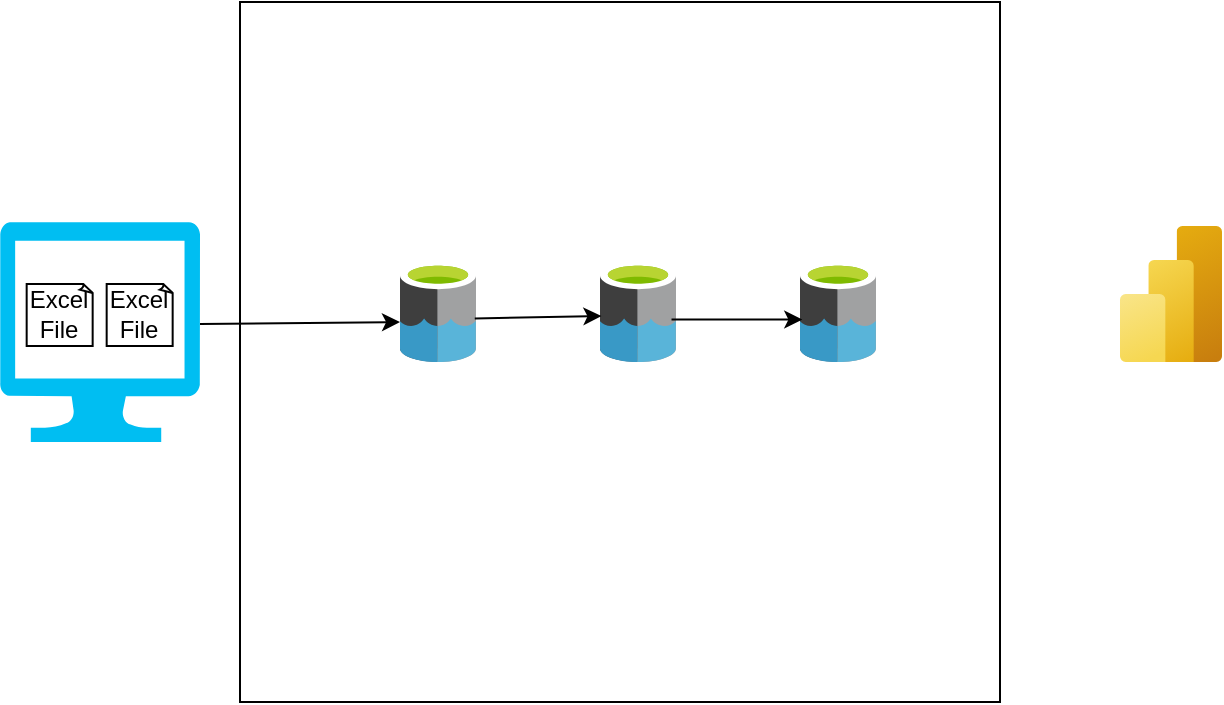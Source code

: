 <mxfile version="24.6.4" type="github">
  <diagram name="Page-1" id="JMZqaTamtCrcKsAUNokJ">
    <mxGraphModel dx="969" dy="516" grid="1" gridSize="10" guides="1" tooltips="1" connect="1" arrows="1" fold="1" page="1" pageScale="1" pageWidth="850" pageHeight="1100" math="0" shadow="0">
      <root>
        <mxCell id="0" />
        <mxCell id="1" parent="0" />
        <mxCell id="yfp1X50c1Cd5gOTeeE3f-5" value="" style="rounded=0;whiteSpace=wrap;html=1;" vertex="1" parent="1">
          <mxGeometry x="190" y="370" width="380" height="350" as="geometry" />
        </mxCell>
        <mxCell id="yfp1X50c1Cd5gOTeeE3f-6" value="" style="group" vertex="1" connectable="0" parent="1">
          <mxGeometry x="70" y="480" width="100" height="110" as="geometry" />
        </mxCell>
        <mxCell id="yfp1X50c1Cd5gOTeeE3f-2" value="" style="verticalLabelPosition=bottom;html=1;verticalAlign=top;align=center;strokeColor=none;fillColor=#00BEF2;shape=mxgraph.azure.computer;pointerEvents=1;" vertex="1" parent="yfp1X50c1Cd5gOTeeE3f-6">
          <mxGeometry width="100" height="110" as="geometry" />
        </mxCell>
        <mxCell id="yfp1X50c1Cd5gOTeeE3f-1" value="Excel File" style="whiteSpace=wrap;html=1;shape=mxgraph.basic.document" vertex="1" parent="yfp1X50c1Cd5gOTeeE3f-6">
          <mxGeometry x="13.333" y="30.986" width="33.333" height="30.986" as="geometry" />
        </mxCell>
        <mxCell id="yfp1X50c1Cd5gOTeeE3f-3" value="Excel File" style="whiteSpace=wrap;html=1;shape=mxgraph.basic.document" vertex="1" parent="yfp1X50c1Cd5gOTeeE3f-6">
          <mxGeometry x="53.333" y="30.986" width="33.333" height="30.986" as="geometry" />
        </mxCell>
        <mxCell id="yfp1X50c1Cd5gOTeeE3f-8" value="" style="image;sketch=0;aspect=fixed;html=1;points=[];align=center;fontSize=12;image=img/lib/mscae/Data_Lake.svg;" vertex="1" parent="1">
          <mxGeometry x="270" y="500" width="38" height="50" as="geometry" />
        </mxCell>
        <mxCell id="yfp1X50c1Cd5gOTeeE3f-9" value="" style="image;sketch=0;aspect=fixed;html=1;points=[];align=center;fontSize=12;image=img/lib/mscae/Data_Lake.svg;" vertex="1" parent="1">
          <mxGeometry x="370" y="500" width="38" height="50" as="geometry" />
        </mxCell>
        <mxCell id="yfp1X50c1Cd5gOTeeE3f-10" value="" style="image;sketch=0;aspect=fixed;html=1;points=[];align=center;fontSize=12;image=img/lib/mscae/Data_Lake.svg;" vertex="1" parent="1">
          <mxGeometry x="470" y="500" width="38" height="50" as="geometry" />
        </mxCell>
        <mxCell id="yfp1X50c1Cd5gOTeeE3f-11" value="" style="endArrow=classic;html=1;rounded=0;" edge="1" parent="1">
          <mxGeometry width="50" height="50" relative="1" as="geometry">
            <mxPoint x="170" y="531" as="sourcePoint" />
            <mxPoint x="270" y="530" as="targetPoint" />
          </mxGeometry>
        </mxCell>
        <mxCell id="yfp1X50c1Cd5gOTeeE3f-12" value="" style="endArrow=classic;html=1;rounded=0;exitX=0.984;exitY=0.565;exitDx=0;exitDy=0;exitPerimeter=0;entryX=0.019;entryY=0.54;entryDx=0;entryDy=0;entryPerimeter=0;" edge="1" parent="1" source="yfp1X50c1Cd5gOTeeE3f-8" target="yfp1X50c1Cd5gOTeeE3f-9">
          <mxGeometry width="50" height="50" relative="1" as="geometry">
            <mxPoint x="320" y="535.5" as="sourcePoint" />
            <mxPoint x="370" y="530" as="targetPoint" />
          </mxGeometry>
        </mxCell>
        <mxCell id="yfp1X50c1Cd5gOTeeE3f-15" value="" style="endArrow=classic;html=1;rounded=0;exitX=0.941;exitY=0.576;exitDx=0;exitDy=0;exitPerimeter=0;entryX=0.03;entryY=0.576;entryDx=0;entryDy=0;entryPerimeter=0;" edge="1" parent="1" source="yfp1X50c1Cd5gOTeeE3f-9" target="yfp1X50c1Cd5gOTeeE3f-10">
          <mxGeometry width="50" height="50" relative="1" as="geometry">
            <mxPoint x="317" y="538" as="sourcePoint" />
            <mxPoint x="381" y="537" as="targetPoint" />
          </mxGeometry>
        </mxCell>
        <mxCell id="yfp1X50c1Cd5gOTeeE3f-16" value="" style="image;aspect=fixed;html=1;points=[];align=center;fontSize=12;image=img/lib/azure2/analytics/Power_BI_Embedded.svg;" vertex="1" parent="1">
          <mxGeometry x="630" y="482" width="51" height="68" as="geometry" />
        </mxCell>
      </root>
    </mxGraphModel>
  </diagram>
</mxfile>
